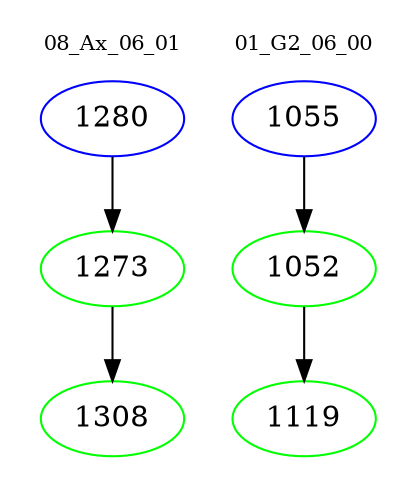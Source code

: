 digraph{
subgraph cluster_0 {
color = white
label = "08_Ax_06_01";
fontsize=10;
T0_1280 [label="1280", color="blue"]
T0_1280 -> T0_1273 [color="black"]
T0_1273 [label="1273", color="green"]
T0_1273 -> T0_1308 [color="black"]
T0_1308 [label="1308", color="green"]
}
subgraph cluster_1 {
color = white
label = "01_G2_06_00";
fontsize=10;
T1_1055 [label="1055", color="blue"]
T1_1055 -> T1_1052 [color="black"]
T1_1052 [label="1052", color="green"]
T1_1052 -> T1_1119 [color="black"]
T1_1119 [label="1119", color="green"]
}
}
